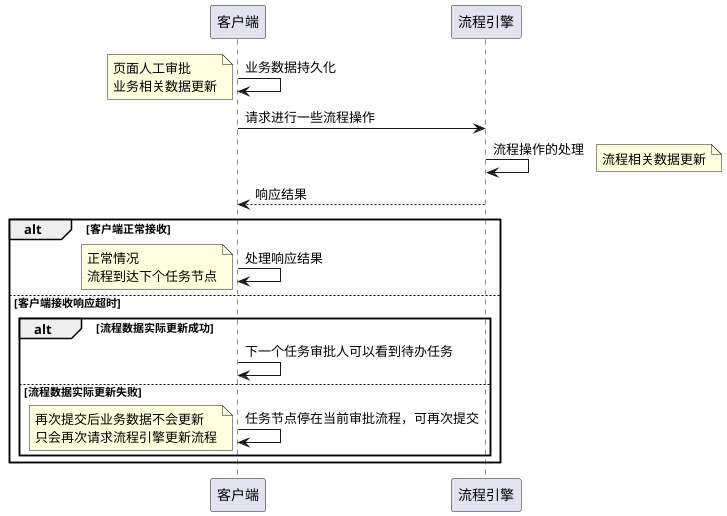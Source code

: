 @startuml
客户端 -> 客户端 : 业务数据持久化
note left
    页面人工审批
    业务相关数据更新
end note
客户端 -> 流程引擎 : 请求进行一些流程操作
流程引擎 -> 流程引擎 : 流程操作的处理
note right
    流程相关数据更新
end note
客户端 <-- 流程引擎 : 响应结果
alt 客户端正常接收
    客户端 -> 客户端 : 处理响应结果
    note left
        正常情况
        流程到达下个任务节点
    end note
else 客户端接收响应超时
    alt 流程数据实际更新成功
        客户端 -> 客户端 : 下一个任务审批人可以看到待办任务
    else 流程数据实际更新失败
        客户端 -> 客户端 : 任务节点停在当前审批流程，可再次提交
        note left
            再次提交后业务数据不会更新
            只会再次请求流程引擎更新流程
        end note
    end alt
end alt

@enduml